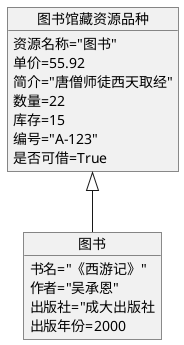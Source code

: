 @startuml

object 图书{
    书名="《西游记》"
    作者="吴承恩"
    出版社="成大出版社
    出版年份=2000
}
object 图书馆藏资源品种{
    资源名称="图书"
    单价=55.92
    简介="唐僧师徒西天取经"
    数量=22
    库存=15
    编号="A-123"
    是否可借=True
}
图书馆藏资源品种<|--图书
@enduml